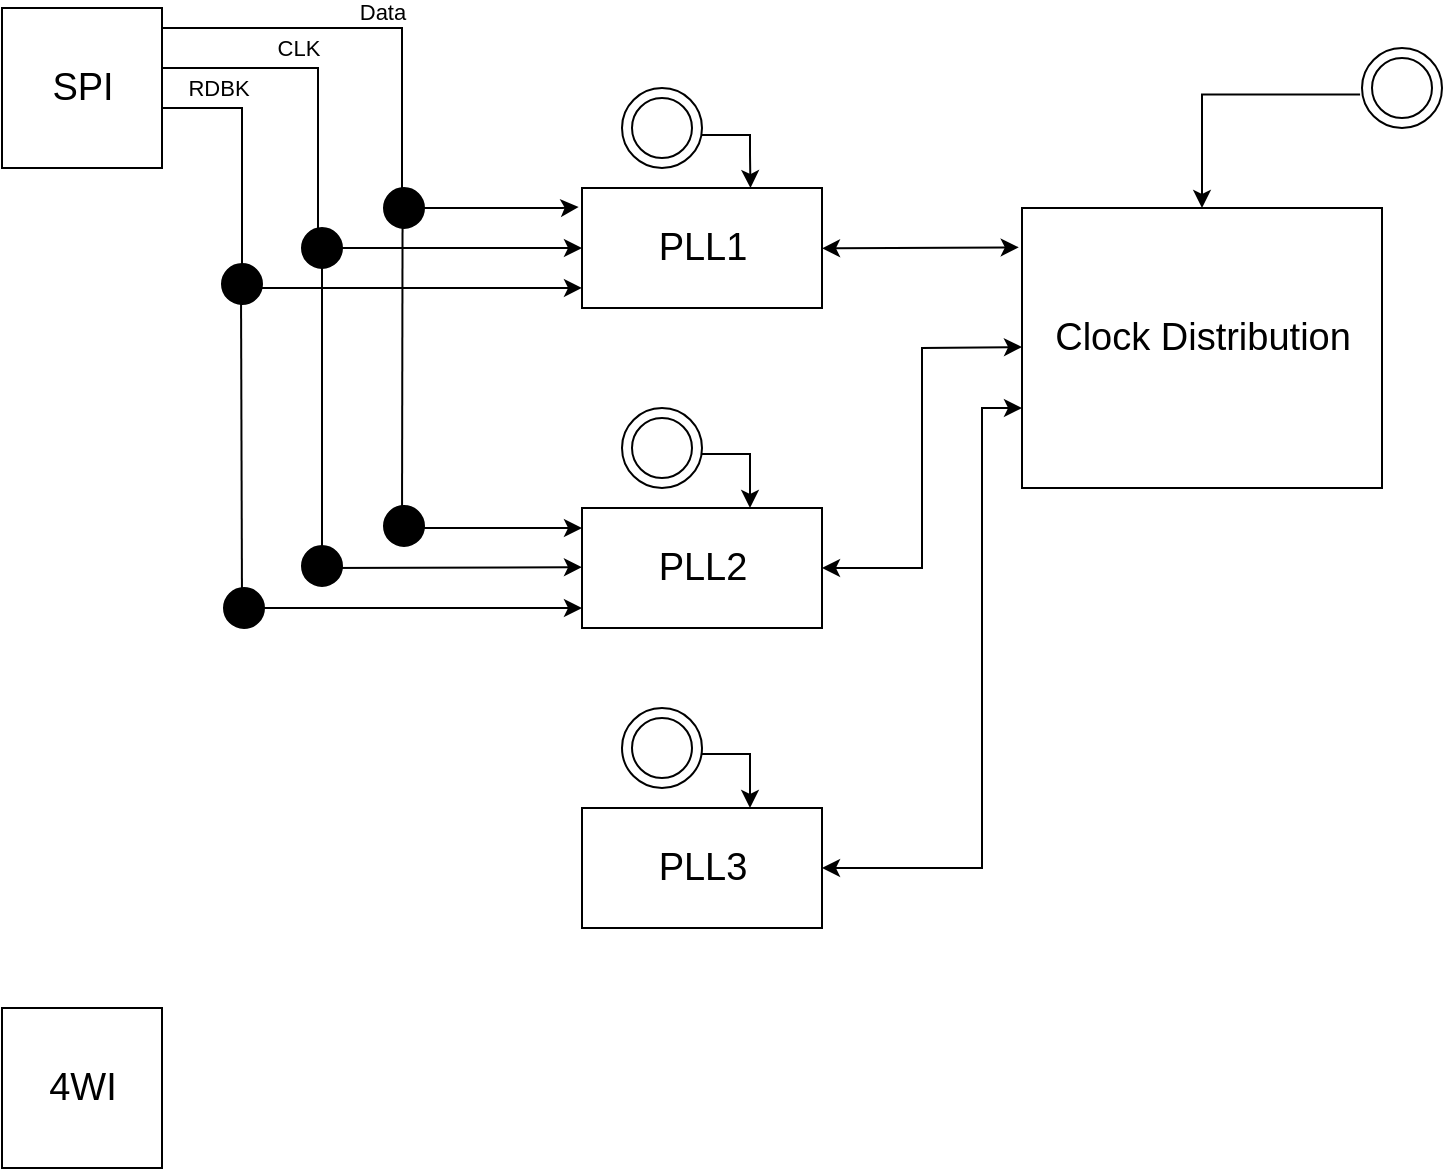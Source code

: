 <mxfile version="24.2.8" type="github">
  <diagram name="Seite-1" id="XCDvdr9IGEvtM2wcwEG0">
    <mxGraphModel dx="1050" dy="531" grid="1" gridSize="10" guides="1" tooltips="1" connect="1" arrows="1" fold="1" page="1" pageScale="1" pageWidth="827" pageHeight="1169" math="0" shadow="0">
      <root>
        <mxCell id="0" />
        <mxCell id="1" parent="0" />
        <mxCell id="M9WG2AQ9_H8CCXht_fFl-16" value="" style="edgeStyle=orthogonalEdgeStyle;rounded=0;orthogonalLoop=1;jettySize=auto;html=1;exitX=-0.024;exitY=0.58;exitDx=0;exitDy=0;exitPerimeter=0;" parent="1" source="M9WG2AQ9_H8CCXht_fFl-15" target="M9WG2AQ9_H8CCXht_fFl-2" edge="1">
          <mxGeometry relative="1" as="geometry">
            <Array as="points">
              <mxPoint x="640" y="63" />
            </Array>
          </mxGeometry>
        </mxCell>
        <mxCell id="M9WG2AQ9_H8CCXht_fFl-15" value="" style="ellipse;whiteSpace=wrap;html=1;aspect=fixed;" parent="1" vertex="1">
          <mxGeometry x="720" y="40" width="40" height="40" as="geometry" />
        </mxCell>
        <mxCell id="M9WG2AQ9_H8CCXht_fFl-2" value="" style="rounded=0;whiteSpace=wrap;html=1;" parent="1" vertex="1">
          <mxGeometry x="550" y="120" width="180" height="140" as="geometry" />
        </mxCell>
        <mxCell id="M9WG2AQ9_H8CCXht_fFl-3" value="" style="rounded=0;whiteSpace=wrap;html=1;" parent="1" vertex="1">
          <mxGeometry x="330" y="110" width="120" height="60" as="geometry" />
        </mxCell>
        <mxCell id="M9WG2AQ9_H8CCXht_fFl-4" value="" style="rounded=0;whiteSpace=wrap;html=1;" parent="1" vertex="1">
          <mxGeometry x="330" y="270" width="120" height="60" as="geometry" />
        </mxCell>
        <mxCell id="M9WG2AQ9_H8CCXht_fFl-5" value="" style="rounded=0;whiteSpace=wrap;html=1;" parent="1" vertex="1">
          <mxGeometry x="330" y="420" width="120" height="60" as="geometry" />
        </mxCell>
        <mxCell id="M9WG2AQ9_H8CCXht_fFl-6" value="" style="ellipse;whiteSpace=wrap;html=1;aspect=fixed;" parent="1" vertex="1">
          <mxGeometry x="350" y="60" width="40" height="40" as="geometry" />
        </mxCell>
        <mxCell id="M9WG2AQ9_H8CCXht_fFl-7" value="" style="ellipse;whiteSpace=wrap;html=1;aspect=fixed;" parent="1" vertex="1">
          <mxGeometry x="350" y="220" width="40" height="40" as="geometry" />
        </mxCell>
        <mxCell id="M9WG2AQ9_H8CCXht_fFl-8" value="" style="ellipse;whiteSpace=wrap;html=1;aspect=fixed;" parent="1" vertex="1">
          <mxGeometry x="350" y="370" width="40" height="40" as="geometry" />
        </mxCell>
        <mxCell id="M9WG2AQ9_H8CCXht_fFl-9" value="" style="ellipse;whiteSpace=wrap;html=1;aspect=fixed;" parent="1" vertex="1">
          <mxGeometry x="355" y="65" width="30" height="30" as="geometry" />
        </mxCell>
        <mxCell id="M9WG2AQ9_H8CCXht_fFl-10" value="" style="ellipse;whiteSpace=wrap;html=1;aspect=fixed;" parent="1" vertex="1">
          <mxGeometry x="355" y="225" width="30" height="30" as="geometry" />
        </mxCell>
        <mxCell id="M9WG2AQ9_H8CCXht_fFl-11" value="" style="ellipse;whiteSpace=wrap;html=1;aspect=fixed;" parent="1" vertex="1">
          <mxGeometry x="355" y="375" width="30" height="30" as="geometry" />
        </mxCell>
        <mxCell id="M9WG2AQ9_H8CCXht_fFl-12" value="" style="ellipse;whiteSpace=wrap;html=1;aspect=fixed;" parent="1" vertex="1">
          <mxGeometry x="725" y="45" width="30" height="30" as="geometry" />
        </mxCell>
        <mxCell id="M9WG2AQ9_H8CCXht_fFl-17" style="edgeStyle=orthogonalEdgeStyle;rounded=0;orthogonalLoop=1;jettySize=auto;html=1;entryX=0.702;entryY=-0.058;entryDx=0;entryDy=0;entryPerimeter=0;" parent="1" edge="1">
          <mxGeometry relative="1" as="geometry">
            <mxPoint x="390" y="83.48" as="sourcePoint" />
            <mxPoint x="414.24" y="110.0" as="targetPoint" />
            <Array as="points">
              <mxPoint x="414" y="83.48" />
              <mxPoint x="414" y="93.48" />
            </Array>
          </mxGeometry>
        </mxCell>
        <mxCell id="M9WG2AQ9_H8CCXht_fFl-18" style="edgeStyle=orthogonalEdgeStyle;rounded=0;orthogonalLoop=1;jettySize=auto;html=1;entryX=0.702;entryY=-0.058;entryDx=0;entryDy=0;entryPerimeter=0;" parent="1" edge="1">
          <mxGeometry relative="1" as="geometry">
            <mxPoint x="390" y="243" as="sourcePoint" />
            <mxPoint x="414" y="270" as="targetPoint" />
            <Array as="points">
              <mxPoint x="414" y="243" />
              <mxPoint x="414" y="253" />
            </Array>
          </mxGeometry>
        </mxCell>
        <mxCell id="M9WG2AQ9_H8CCXht_fFl-19" style="edgeStyle=orthogonalEdgeStyle;rounded=0;orthogonalLoop=1;jettySize=auto;html=1;entryX=0.702;entryY=-0.058;entryDx=0;entryDy=0;entryPerimeter=0;" parent="1" edge="1">
          <mxGeometry relative="1" as="geometry">
            <mxPoint x="390" y="393" as="sourcePoint" />
            <mxPoint x="414" y="420" as="targetPoint" />
            <Array as="points">
              <mxPoint x="414" y="393" />
              <mxPoint x="414" y="403" />
            </Array>
          </mxGeometry>
        </mxCell>
        <mxCell id="M9WG2AQ9_H8CCXht_fFl-21" value="" style="endArrow=classic;startArrow=classic;html=1;rounded=0;entryX=-0.009;entryY=0.282;entryDx=0;entryDy=0;entryPerimeter=0;" parent="1" edge="1">
          <mxGeometry width="50" height="50" relative="1" as="geometry">
            <mxPoint x="450" y="140.18" as="sourcePoint" />
            <mxPoint x="548.38" y="139.66" as="targetPoint" />
          </mxGeometry>
        </mxCell>
        <mxCell id="M9WG2AQ9_H8CCXht_fFl-23" value="" style="endArrow=classic;startArrow=classic;html=1;rounded=0;entryX=-0.009;entryY=0.282;entryDx=0;entryDy=0;entryPerimeter=0;exitX=1;exitY=0.5;exitDx=0;exitDy=0;" parent="1" source="M9WG2AQ9_H8CCXht_fFl-4" edge="1">
          <mxGeometry width="50" height="50" relative="1" as="geometry">
            <mxPoint x="452" y="190.5" as="sourcePoint" />
            <mxPoint x="550" y="189.5" as="targetPoint" />
            <Array as="points">
              <mxPoint x="500" y="300" />
              <mxPoint x="500" y="190" />
            </Array>
          </mxGeometry>
        </mxCell>
        <mxCell id="M9WG2AQ9_H8CCXht_fFl-24" value="" style="endArrow=classic;startArrow=classic;html=1;rounded=0;exitX=1;exitY=0.5;exitDx=0;exitDy=0;" parent="1" source="M9WG2AQ9_H8CCXht_fFl-5" edge="1">
          <mxGeometry width="50" height="50" relative="1" as="geometry">
            <mxPoint x="470" y="460" as="sourcePoint" />
            <mxPoint x="550" y="220" as="targetPoint" />
            <Array as="points">
              <mxPoint x="530" y="450" />
              <mxPoint x="530" y="340" />
              <mxPoint x="530" y="220" />
            </Array>
          </mxGeometry>
        </mxCell>
        <mxCell id="M9WG2AQ9_H8CCXht_fFl-25" value="&lt;font style=&quot;font-size: 19px;&quot;&gt;Clock Distribution&lt;br&gt;&lt;/font&gt;" style="text;html=1;align=center;verticalAlign=middle;resizable=0;points=[];autosize=1;strokeColor=none;fillColor=none;" parent="1" vertex="1">
          <mxGeometry x="555" y="165" width="170" height="40" as="geometry" />
        </mxCell>
        <mxCell id="M9WG2AQ9_H8CCXht_fFl-26" value="&lt;font style=&quot;font-size: 19px;&quot;&gt;PLL1&lt;font style=&quot;font-size: 19px;&quot;&gt;&lt;br&gt;&lt;/font&gt;&lt;/font&gt;" style="text;html=1;align=center;verticalAlign=middle;resizable=0;points=[];autosize=1;strokeColor=none;fillColor=none;" parent="1" vertex="1">
          <mxGeometry x="355" y="120" width="70" height="40" as="geometry" />
        </mxCell>
        <mxCell id="M9WG2AQ9_H8CCXht_fFl-27" value="&lt;font style=&quot;font-size: 19px;&quot;&gt;PLL2&lt;font style=&quot;font-size: 19px;&quot;&gt;&lt;br&gt;&lt;/font&gt;&lt;/font&gt;" style="text;html=1;align=center;verticalAlign=middle;resizable=0;points=[];autosize=1;strokeColor=none;fillColor=none;" parent="1" vertex="1">
          <mxGeometry x="355" y="280" width="70" height="40" as="geometry" />
        </mxCell>
        <mxCell id="M9WG2AQ9_H8CCXht_fFl-28" value="&lt;font style=&quot;font-size: 19px;&quot;&gt;PLL3&lt;font style=&quot;font-size: 19px;&quot;&gt;&lt;br&gt;&lt;/font&gt;&lt;/font&gt;" style="text;html=1;align=center;verticalAlign=middle;resizable=0;points=[];autosize=1;strokeColor=none;fillColor=none;" parent="1" vertex="1">
          <mxGeometry x="355" y="430" width="70" height="40" as="geometry" />
        </mxCell>
        <mxCell id="M9WG2AQ9_H8CCXht_fFl-30" value="" style="whiteSpace=wrap;html=1;aspect=fixed;" parent="1" vertex="1">
          <mxGeometry x="40" y="520" width="80" height="80" as="geometry" />
        </mxCell>
        <mxCell id="M9WG2AQ9_H8CCXht_fFl-31" value="&lt;font style=&quot;font-size: 19px;&quot;&gt;4WI&lt;font style=&quot;font-size: 19px;&quot;&gt;&lt;br&gt;&lt;/font&gt;&lt;/font&gt;" style="text;html=1;align=center;verticalAlign=middle;resizable=0;points=[];autosize=1;strokeColor=none;fillColor=none;" parent="1" vertex="1">
          <mxGeometry x="50" y="540" width="60" height="40" as="geometry" />
        </mxCell>
        <mxCell id="M9WG2AQ9_H8CCXht_fFl-35" style="edgeStyle=orthogonalEdgeStyle;rounded=0;orthogonalLoop=1;jettySize=auto;html=1;exitX=1;exitY=0.25;exitDx=0;exitDy=0;entryX=-0.014;entryY=0.158;entryDx=0;entryDy=0;entryPerimeter=0;" parent="1" target="M9WG2AQ9_H8CCXht_fFl-3" edge="1">
          <mxGeometry relative="1" as="geometry">
            <mxPoint x="120" y="30" as="sourcePoint" />
            <mxPoint x="320" y="120" as="targetPoint" />
            <Array as="points">
              <mxPoint x="240" y="30" />
              <mxPoint x="240" y="120" />
              <mxPoint x="320" y="120" />
            </Array>
          </mxGeometry>
        </mxCell>
        <mxCell id="M9WG2AQ9_H8CCXht_fFl-37" value="Data" style="edgeLabel;html=1;align=center;verticalAlign=middle;resizable=0;points=[];" parent="M9WG2AQ9_H8CCXht_fFl-35" vertex="1" connectable="0">
          <mxGeometry x="0.045" y="1" relative="1" as="geometry">
            <mxPoint x="-11" y="-44" as="offset" />
          </mxGeometry>
        </mxCell>
        <mxCell id="M9WG2AQ9_H8CCXht_fFl-32" value="" style="whiteSpace=wrap;html=1;aspect=fixed;" parent="1" vertex="1">
          <mxGeometry x="40" y="20" width="80" height="80" as="geometry" />
        </mxCell>
        <mxCell id="M9WG2AQ9_H8CCXht_fFl-33" value="&lt;font style=&quot;font-size: 19px;&quot;&gt;SPI&lt;font style=&quot;font-size: 19px;&quot;&gt;&lt;br&gt;&lt;/font&gt;&lt;/font&gt;" style="text;html=1;align=center;verticalAlign=middle;resizable=0;points=[];autosize=1;strokeColor=none;fillColor=none;" parent="1" vertex="1">
          <mxGeometry x="55" y="40" width="50" height="40" as="geometry" />
        </mxCell>
        <mxCell id="M9WG2AQ9_H8CCXht_fFl-39" value="" style="endArrow=none;html=1;rounded=0;" parent="1" edge="1">
          <mxGeometry width="50" height="50" relative="1" as="geometry">
            <mxPoint x="200" y="300" as="sourcePoint" />
            <mxPoint x="200" y="145" as="targetPoint" />
          </mxGeometry>
        </mxCell>
        <mxCell id="M9WG2AQ9_H8CCXht_fFl-41" value="" style="endArrow=none;html=1;rounded=0;" parent="1" edge="1">
          <mxGeometry width="50" height="50" relative="1" as="geometry">
            <mxPoint x="240" y="280" as="sourcePoint" />
            <mxPoint x="240.29" y="120" as="targetPoint" />
          </mxGeometry>
        </mxCell>
        <mxCell id="M9WG2AQ9_H8CCXht_fFl-43" style="edgeStyle=orthogonalEdgeStyle;rounded=0;orthogonalLoop=1;jettySize=auto;html=1;entryX=0;entryY=0.5;entryDx=0;entryDy=0;" parent="1" target="M9WG2AQ9_H8CCXht_fFl-3" edge="1">
          <mxGeometry relative="1" as="geometry">
            <mxPoint x="120" y="50" as="sourcePoint" />
            <mxPoint x="327.5" y="140" as="targetPoint" />
            <Array as="points">
              <mxPoint x="198" y="50" />
              <mxPoint x="198" y="140" />
            </Array>
          </mxGeometry>
        </mxCell>
        <mxCell id="M9WG2AQ9_H8CCXht_fFl-44" value="CLK" style="edgeLabel;html=1;align=center;verticalAlign=middle;resizable=0;points=[];" parent="M9WG2AQ9_H8CCXht_fFl-43" vertex="1" connectable="0">
          <mxGeometry x="0.045" y="1" relative="1" as="geometry">
            <mxPoint x="-11" y="-89" as="offset" />
          </mxGeometry>
        </mxCell>
        <mxCell id="M9WG2AQ9_H8CCXht_fFl-45" style="edgeStyle=orthogonalEdgeStyle;rounded=0;orthogonalLoop=1;jettySize=auto;html=1;exitX=1;exitY=0.25;exitDx=0;exitDy=0;entryX=0;entryY=0.833;entryDx=0;entryDy=0;entryPerimeter=0;" parent="1" target="M9WG2AQ9_H8CCXht_fFl-3" edge="1">
          <mxGeometry relative="1" as="geometry">
            <mxPoint x="120" y="70" as="sourcePoint" />
            <mxPoint x="300" y="160" as="targetPoint" />
            <Array as="points">
              <mxPoint x="160" y="70" />
              <mxPoint x="160" y="160" />
            </Array>
          </mxGeometry>
        </mxCell>
        <mxCell id="M9WG2AQ9_H8CCXht_fFl-46" value="RDBK" style="edgeLabel;html=1;align=center;verticalAlign=middle;resizable=0;points=[];" parent="M9WG2AQ9_H8CCXht_fFl-45" vertex="1" connectable="0">
          <mxGeometry x="0.045" y="1" relative="1" as="geometry">
            <mxPoint x="-39" y="-99" as="offset" />
          </mxGeometry>
        </mxCell>
        <mxCell id="M9WG2AQ9_H8CCXht_fFl-49" value="" style="ellipse;whiteSpace=wrap;html=1;fillColor=#000000;" parent="1" vertex="1">
          <mxGeometry x="190" y="130" width="20" height="20" as="geometry" />
        </mxCell>
        <mxCell id="M9WG2AQ9_H8CCXht_fFl-52" value="" style="ellipse;whiteSpace=wrap;html=1;fillColor=#000000;" parent="1" vertex="1">
          <mxGeometry x="231" y="110" width="20" height="20" as="geometry" />
        </mxCell>
        <mxCell id="M9WG2AQ9_H8CCXht_fFl-57" value="" style="ellipse;whiteSpace=wrap;html=1;fillColor=#000000;" parent="1" vertex="1">
          <mxGeometry x="150" y="148" width="20" height="20" as="geometry" />
        </mxCell>
        <mxCell id="M9WG2AQ9_H8CCXht_fFl-60" value="" style="endArrow=none;html=1;rounded=0;" parent="1" edge="1">
          <mxGeometry width="50" height="50" relative="1" as="geometry">
            <mxPoint x="160" y="320" as="sourcePoint" />
            <mxPoint x="159.5" y="160" as="targetPoint" />
          </mxGeometry>
        </mxCell>
        <mxCell id="M9WG2AQ9_H8CCXht_fFl-61" value="" style="endArrow=classic;html=1;rounded=0;entryX=0;entryY=0.167;entryDx=0;entryDy=0;entryPerimeter=0;" parent="1" target="M9WG2AQ9_H8CCXht_fFl-4" edge="1">
          <mxGeometry width="50" height="50" relative="1" as="geometry">
            <mxPoint x="240" y="280" as="sourcePoint" />
            <mxPoint x="301" y="230" as="targetPoint" />
          </mxGeometry>
        </mxCell>
        <mxCell id="M9WG2AQ9_H8CCXht_fFl-63" value="" style="endArrow=classic;html=1;rounded=0;entryX=0;entryY=0.167;entryDx=0;entryDy=0;entryPerimeter=0;" parent="1" edge="1">
          <mxGeometry width="50" height="50" relative="1" as="geometry">
            <mxPoint x="200" y="300" as="sourcePoint" />
            <mxPoint x="330" y="299.58" as="targetPoint" />
          </mxGeometry>
        </mxCell>
        <mxCell id="M9WG2AQ9_H8CCXht_fFl-64" value="" style="endArrow=classic;html=1;rounded=0;entryX=0;entryY=0.167;entryDx=0;entryDy=0;entryPerimeter=0;" parent="1" edge="1">
          <mxGeometry width="50" height="50" relative="1" as="geometry">
            <mxPoint x="160" y="320" as="sourcePoint" />
            <mxPoint x="330" y="320" as="targetPoint" />
          </mxGeometry>
        </mxCell>
        <mxCell id="M9WG2AQ9_H8CCXht_fFl-66" value="" style="ellipse;whiteSpace=wrap;html=1;fillColor=#000000;" parent="1" vertex="1">
          <mxGeometry x="151" y="310" width="20" height="20" as="geometry" />
        </mxCell>
        <mxCell id="M9WG2AQ9_H8CCXht_fFl-68" value="" style="ellipse;whiteSpace=wrap;html=1;fillColor=#000000;" parent="1" vertex="1">
          <mxGeometry x="190" y="289" width="20" height="20" as="geometry" />
        </mxCell>
        <mxCell id="M9WG2AQ9_H8CCXht_fFl-69" value="" style="ellipse;whiteSpace=wrap;html=1;fillColor=#000000;" parent="1" vertex="1">
          <mxGeometry x="231" y="269" width="20" height="20" as="geometry" />
        </mxCell>
      </root>
    </mxGraphModel>
  </diagram>
</mxfile>
